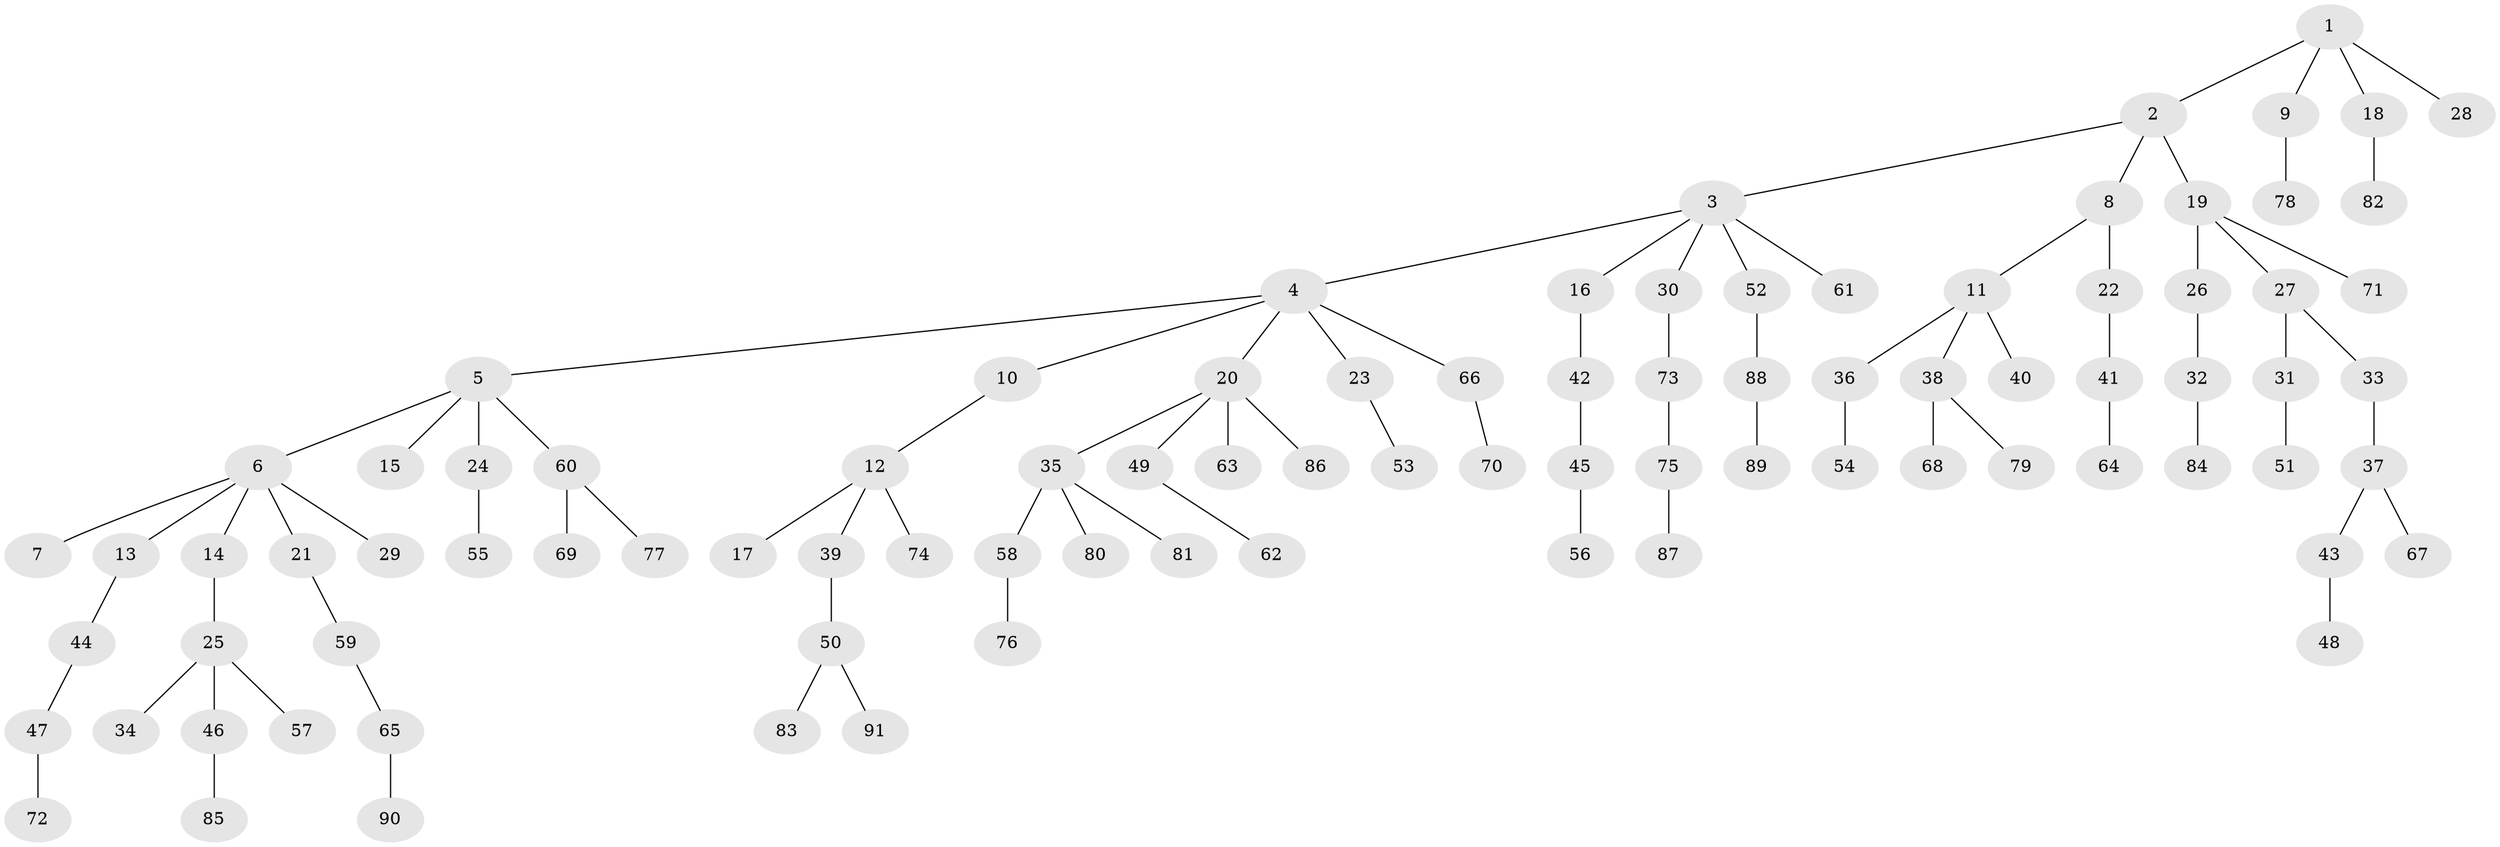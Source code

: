 // Generated by graph-tools (version 1.1) at 2025/11/02/27/25 16:11:28]
// undirected, 91 vertices, 90 edges
graph export_dot {
graph [start="1"]
  node [color=gray90,style=filled];
  1;
  2;
  3;
  4;
  5;
  6;
  7;
  8;
  9;
  10;
  11;
  12;
  13;
  14;
  15;
  16;
  17;
  18;
  19;
  20;
  21;
  22;
  23;
  24;
  25;
  26;
  27;
  28;
  29;
  30;
  31;
  32;
  33;
  34;
  35;
  36;
  37;
  38;
  39;
  40;
  41;
  42;
  43;
  44;
  45;
  46;
  47;
  48;
  49;
  50;
  51;
  52;
  53;
  54;
  55;
  56;
  57;
  58;
  59;
  60;
  61;
  62;
  63;
  64;
  65;
  66;
  67;
  68;
  69;
  70;
  71;
  72;
  73;
  74;
  75;
  76;
  77;
  78;
  79;
  80;
  81;
  82;
  83;
  84;
  85;
  86;
  87;
  88;
  89;
  90;
  91;
  1 -- 2;
  1 -- 9;
  1 -- 18;
  1 -- 28;
  2 -- 3;
  2 -- 8;
  2 -- 19;
  3 -- 4;
  3 -- 16;
  3 -- 30;
  3 -- 52;
  3 -- 61;
  4 -- 5;
  4 -- 10;
  4 -- 20;
  4 -- 23;
  4 -- 66;
  5 -- 6;
  5 -- 15;
  5 -- 24;
  5 -- 60;
  6 -- 7;
  6 -- 13;
  6 -- 14;
  6 -- 21;
  6 -- 29;
  8 -- 11;
  8 -- 22;
  9 -- 78;
  10 -- 12;
  11 -- 36;
  11 -- 38;
  11 -- 40;
  12 -- 17;
  12 -- 39;
  12 -- 74;
  13 -- 44;
  14 -- 25;
  16 -- 42;
  18 -- 82;
  19 -- 26;
  19 -- 27;
  19 -- 71;
  20 -- 35;
  20 -- 49;
  20 -- 63;
  20 -- 86;
  21 -- 59;
  22 -- 41;
  23 -- 53;
  24 -- 55;
  25 -- 34;
  25 -- 46;
  25 -- 57;
  26 -- 32;
  27 -- 31;
  27 -- 33;
  30 -- 73;
  31 -- 51;
  32 -- 84;
  33 -- 37;
  35 -- 58;
  35 -- 80;
  35 -- 81;
  36 -- 54;
  37 -- 43;
  37 -- 67;
  38 -- 68;
  38 -- 79;
  39 -- 50;
  41 -- 64;
  42 -- 45;
  43 -- 48;
  44 -- 47;
  45 -- 56;
  46 -- 85;
  47 -- 72;
  49 -- 62;
  50 -- 83;
  50 -- 91;
  52 -- 88;
  58 -- 76;
  59 -- 65;
  60 -- 69;
  60 -- 77;
  65 -- 90;
  66 -- 70;
  73 -- 75;
  75 -- 87;
  88 -- 89;
}
